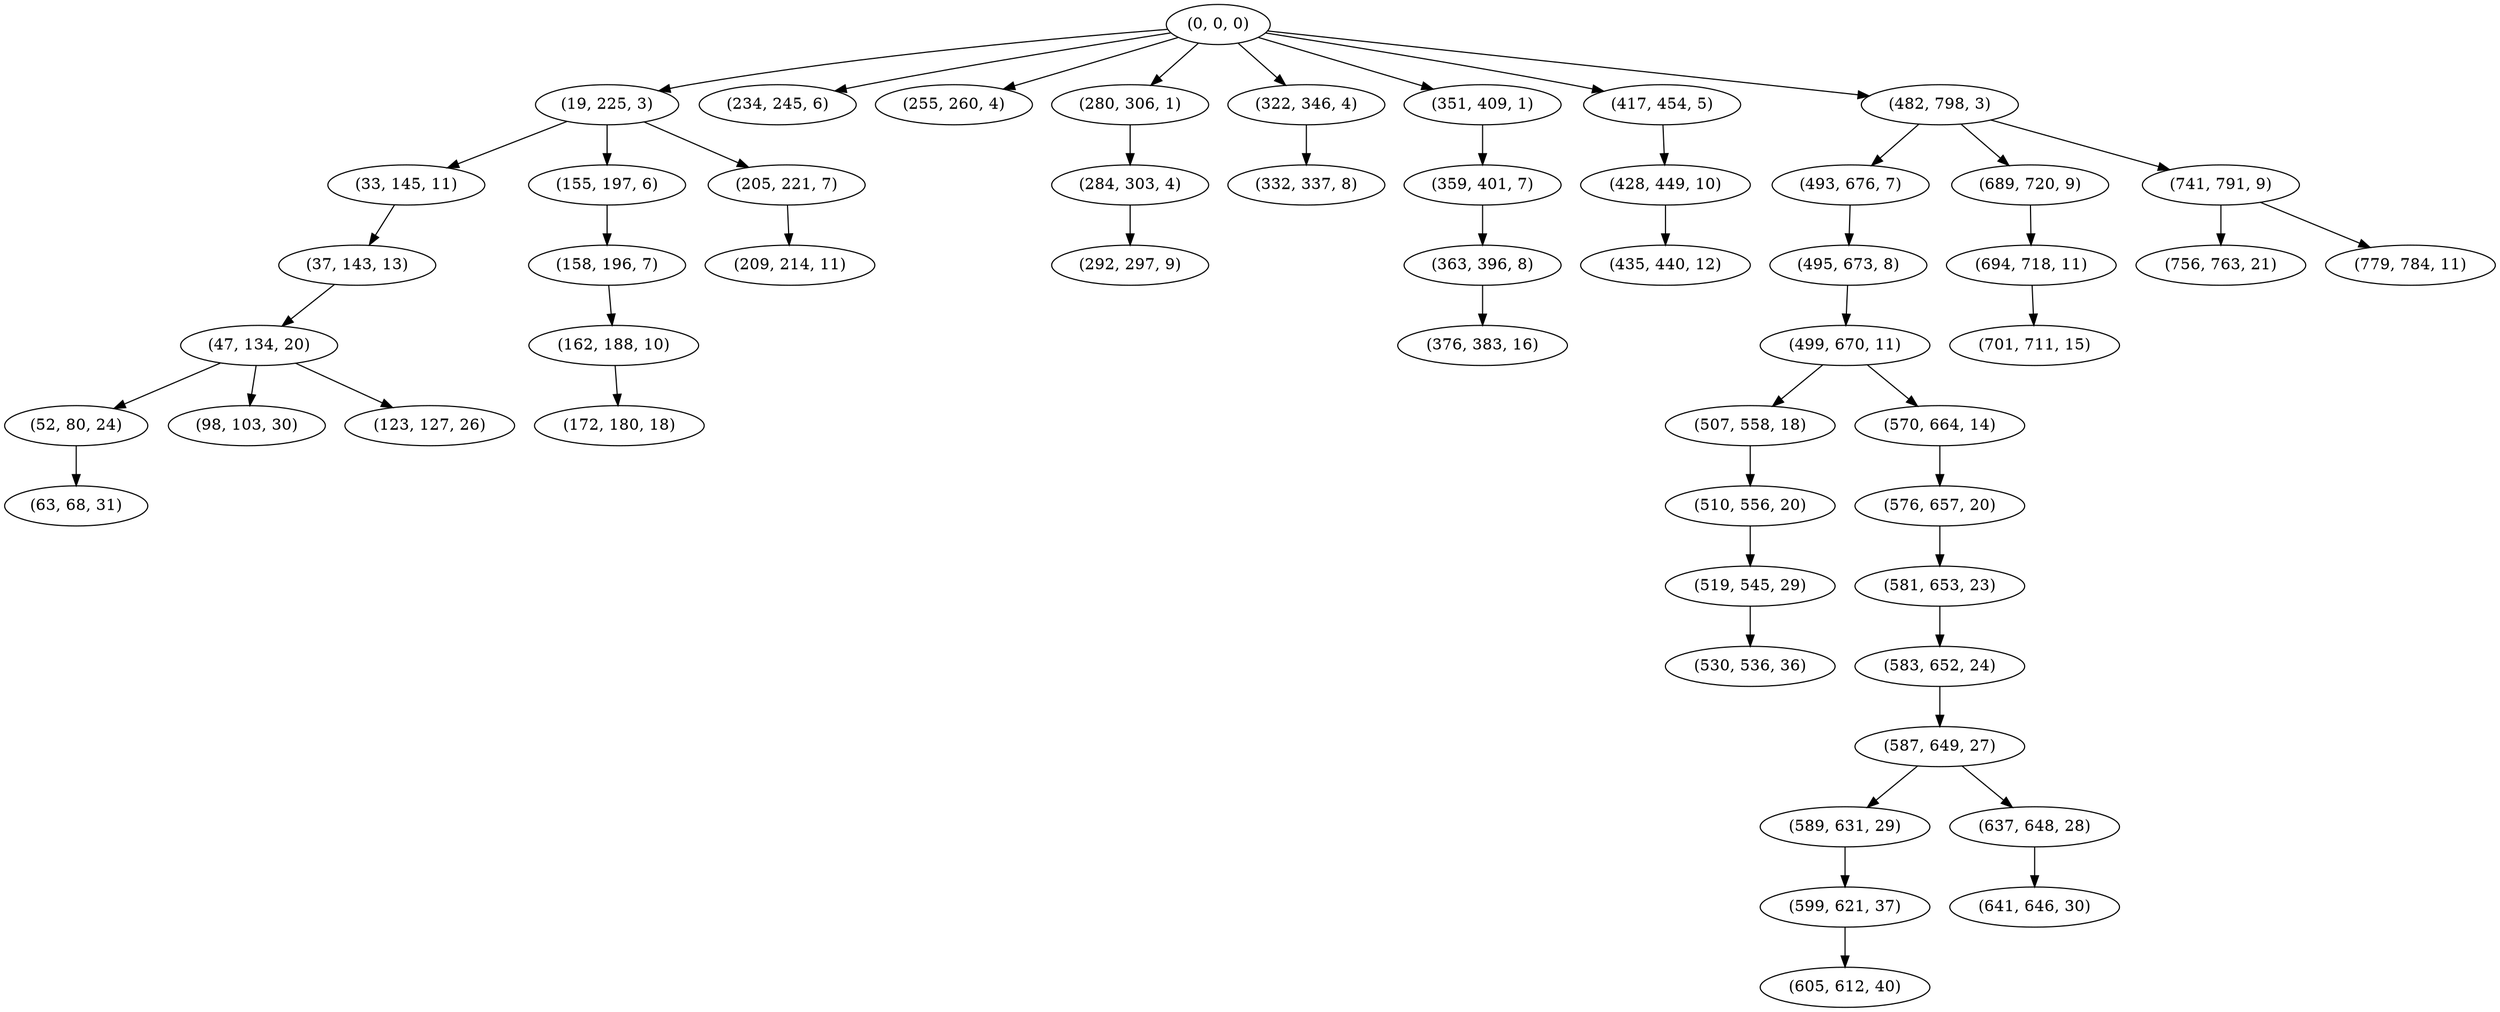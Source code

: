 digraph tree {
    "(0, 0, 0)";
    "(19, 225, 3)";
    "(33, 145, 11)";
    "(37, 143, 13)";
    "(47, 134, 20)";
    "(52, 80, 24)";
    "(63, 68, 31)";
    "(98, 103, 30)";
    "(123, 127, 26)";
    "(155, 197, 6)";
    "(158, 196, 7)";
    "(162, 188, 10)";
    "(172, 180, 18)";
    "(205, 221, 7)";
    "(209, 214, 11)";
    "(234, 245, 6)";
    "(255, 260, 4)";
    "(280, 306, 1)";
    "(284, 303, 4)";
    "(292, 297, 9)";
    "(322, 346, 4)";
    "(332, 337, 8)";
    "(351, 409, 1)";
    "(359, 401, 7)";
    "(363, 396, 8)";
    "(376, 383, 16)";
    "(417, 454, 5)";
    "(428, 449, 10)";
    "(435, 440, 12)";
    "(482, 798, 3)";
    "(493, 676, 7)";
    "(495, 673, 8)";
    "(499, 670, 11)";
    "(507, 558, 18)";
    "(510, 556, 20)";
    "(519, 545, 29)";
    "(530, 536, 36)";
    "(570, 664, 14)";
    "(576, 657, 20)";
    "(581, 653, 23)";
    "(583, 652, 24)";
    "(587, 649, 27)";
    "(589, 631, 29)";
    "(599, 621, 37)";
    "(605, 612, 40)";
    "(637, 648, 28)";
    "(641, 646, 30)";
    "(689, 720, 9)";
    "(694, 718, 11)";
    "(701, 711, 15)";
    "(741, 791, 9)";
    "(756, 763, 21)";
    "(779, 784, 11)";
    "(0, 0, 0)" -> "(19, 225, 3)";
    "(0, 0, 0)" -> "(234, 245, 6)";
    "(0, 0, 0)" -> "(255, 260, 4)";
    "(0, 0, 0)" -> "(280, 306, 1)";
    "(0, 0, 0)" -> "(322, 346, 4)";
    "(0, 0, 0)" -> "(351, 409, 1)";
    "(0, 0, 0)" -> "(417, 454, 5)";
    "(0, 0, 0)" -> "(482, 798, 3)";
    "(19, 225, 3)" -> "(33, 145, 11)";
    "(19, 225, 3)" -> "(155, 197, 6)";
    "(19, 225, 3)" -> "(205, 221, 7)";
    "(33, 145, 11)" -> "(37, 143, 13)";
    "(37, 143, 13)" -> "(47, 134, 20)";
    "(47, 134, 20)" -> "(52, 80, 24)";
    "(47, 134, 20)" -> "(98, 103, 30)";
    "(47, 134, 20)" -> "(123, 127, 26)";
    "(52, 80, 24)" -> "(63, 68, 31)";
    "(155, 197, 6)" -> "(158, 196, 7)";
    "(158, 196, 7)" -> "(162, 188, 10)";
    "(162, 188, 10)" -> "(172, 180, 18)";
    "(205, 221, 7)" -> "(209, 214, 11)";
    "(280, 306, 1)" -> "(284, 303, 4)";
    "(284, 303, 4)" -> "(292, 297, 9)";
    "(322, 346, 4)" -> "(332, 337, 8)";
    "(351, 409, 1)" -> "(359, 401, 7)";
    "(359, 401, 7)" -> "(363, 396, 8)";
    "(363, 396, 8)" -> "(376, 383, 16)";
    "(417, 454, 5)" -> "(428, 449, 10)";
    "(428, 449, 10)" -> "(435, 440, 12)";
    "(482, 798, 3)" -> "(493, 676, 7)";
    "(482, 798, 3)" -> "(689, 720, 9)";
    "(482, 798, 3)" -> "(741, 791, 9)";
    "(493, 676, 7)" -> "(495, 673, 8)";
    "(495, 673, 8)" -> "(499, 670, 11)";
    "(499, 670, 11)" -> "(507, 558, 18)";
    "(499, 670, 11)" -> "(570, 664, 14)";
    "(507, 558, 18)" -> "(510, 556, 20)";
    "(510, 556, 20)" -> "(519, 545, 29)";
    "(519, 545, 29)" -> "(530, 536, 36)";
    "(570, 664, 14)" -> "(576, 657, 20)";
    "(576, 657, 20)" -> "(581, 653, 23)";
    "(581, 653, 23)" -> "(583, 652, 24)";
    "(583, 652, 24)" -> "(587, 649, 27)";
    "(587, 649, 27)" -> "(589, 631, 29)";
    "(587, 649, 27)" -> "(637, 648, 28)";
    "(589, 631, 29)" -> "(599, 621, 37)";
    "(599, 621, 37)" -> "(605, 612, 40)";
    "(637, 648, 28)" -> "(641, 646, 30)";
    "(689, 720, 9)" -> "(694, 718, 11)";
    "(694, 718, 11)" -> "(701, 711, 15)";
    "(741, 791, 9)" -> "(756, 763, 21)";
    "(741, 791, 9)" -> "(779, 784, 11)";
}
